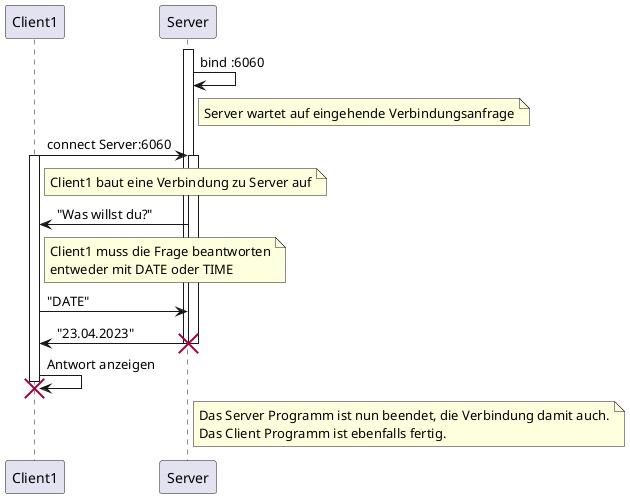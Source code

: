 @startuml

participant Client1 order 1
participant Server order 2

activate Server
Server -> Server: bind :6060
note right of Server: Server wartet auf eingehende Verbindungsanfrage
Client1 -> Server: connect Server:6060
note right of Client1: Client1 baut eine Verbindung zu Server auf
activate Client1
activate Server

Server -> Client1: "Was willst du?"
note right of Client1
Client1 muss die Frage beantworten
entweder mit DATE oder TIME
end note

Client1 -> Server: "DATE"
Server -> Client1: "23.04.2023"
deactivate Server
destroy Server

Client1 -> Client1: Antwort anzeigen
destroy Client1

note right of Server
    Das Server Programm ist nun beendet, die Verbindung damit auch.
    Das Client Programm ist ebenfalls fertig.
end note
@enduml
